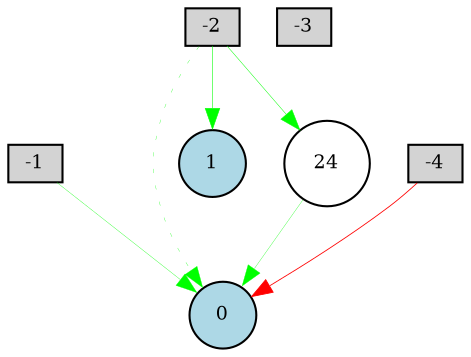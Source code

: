 digraph {
	node [fontsize=9 height=0.2 shape=circle width=0.2]
	-1 [fillcolor=lightgray shape=box style=filled]
	-2 [fillcolor=lightgray shape=box style=filled]
	-3 [fillcolor=lightgray shape=box style=filled]
	-4 [fillcolor=lightgray shape=box style=filled]
	0 [fillcolor=lightblue style=filled]
	1 [fillcolor=lightblue style=filled]
	24 [fillcolor=white style=filled]
	-2 -> 1 [color=green penwidth=0.2684712755676298 style=solid]
	-1 -> 0 [color=green penwidth=0.16343013687386565 style=solid]
	-4 -> 0 [color=red penwidth=0.40256649127005917 style=solid]
	-2 -> 0 [color=green penwidth=0.14604476673746697 style=dotted]
	-2 -> 24 [color=green penwidth=0.23073146214678017 style=solid]
	24 -> 0 [color=green penwidth=0.1495606114834896 style=solid]
}
